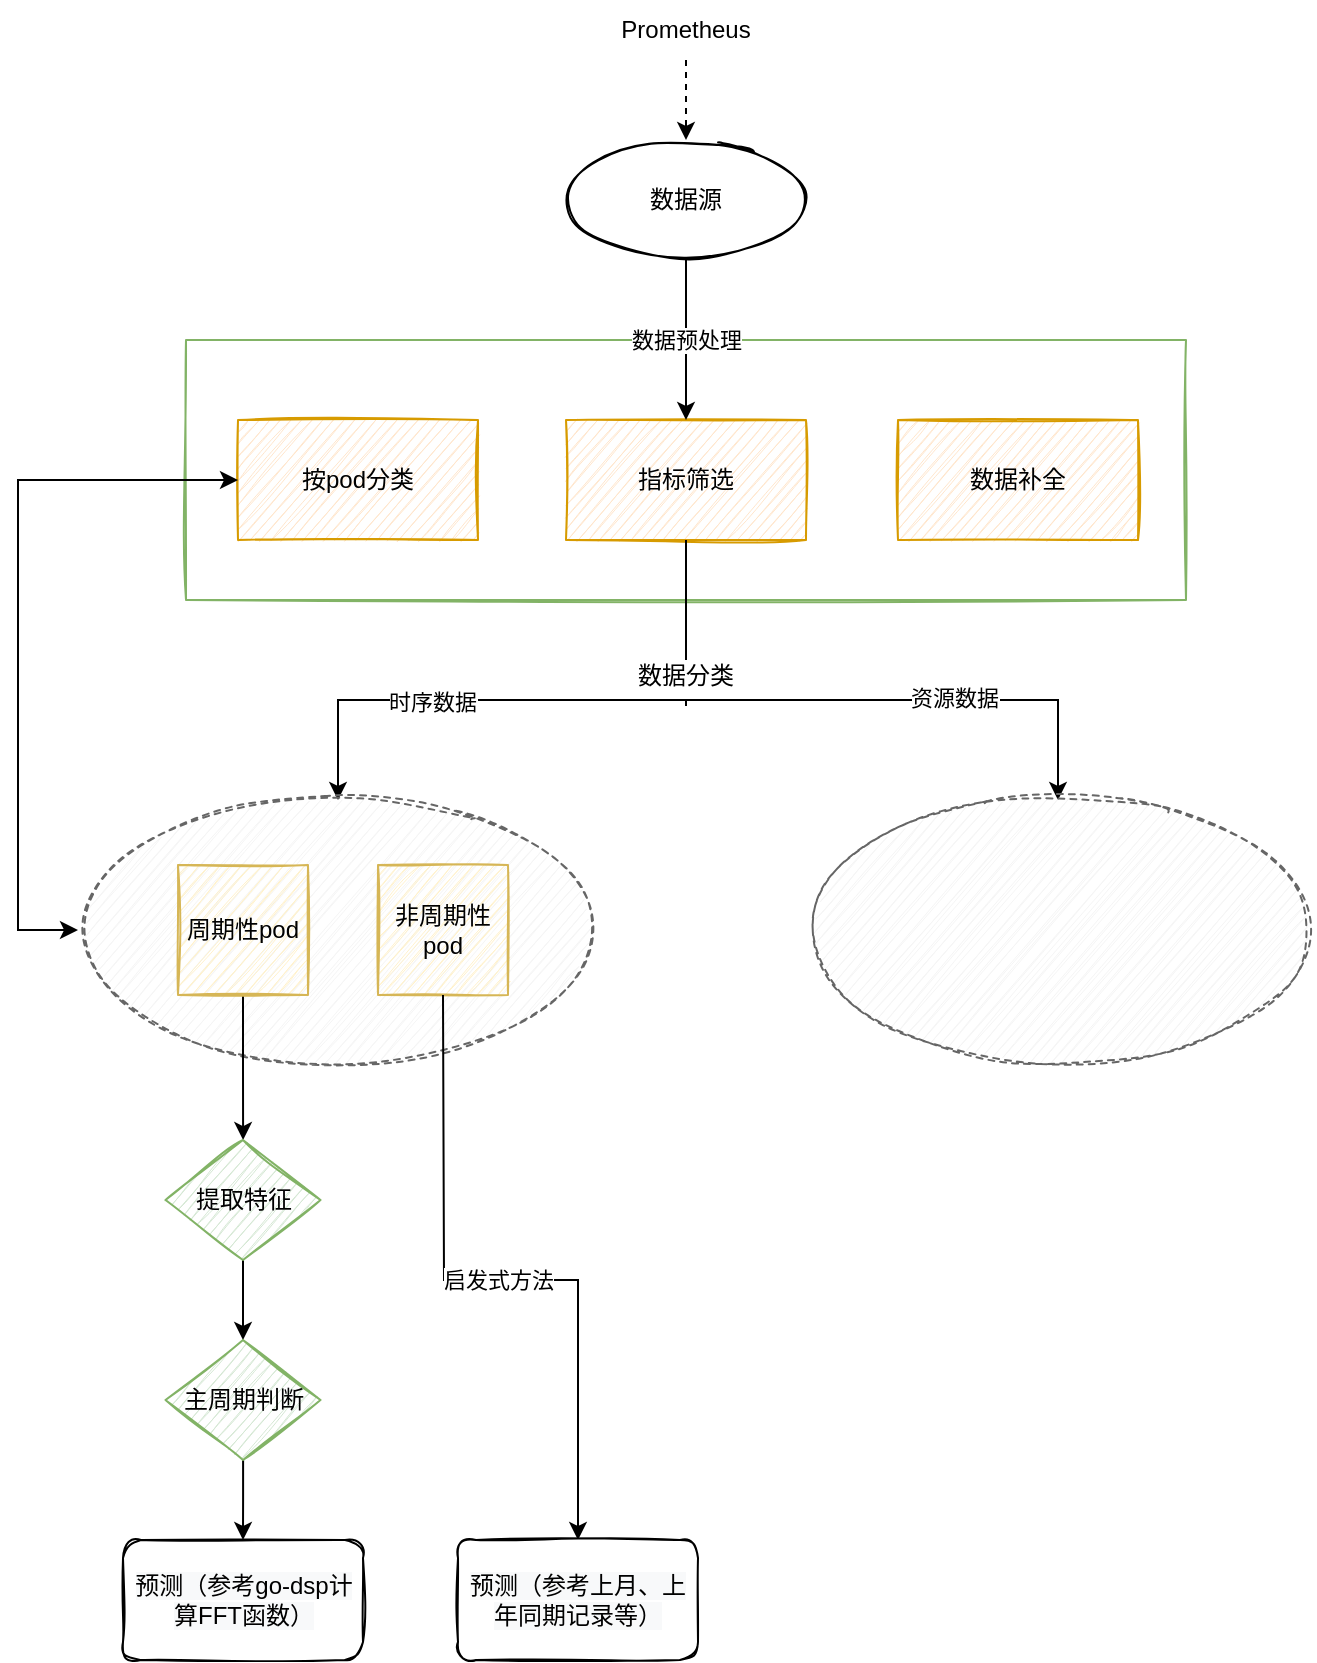 <mxfile version="20.1.1" type="github" pages="2">
  <diagram id="YCn-9LSZ1nXR-8B2seFL" name="Page-1">
    <mxGraphModel dx="788" dy="561" grid="1" gridSize="10" guides="1" tooltips="1" connect="1" arrows="1" fold="1" page="1" pageScale="1" pageWidth="827" pageHeight="1169" math="0" shadow="0">
      <root>
        <mxCell id="0" />
        <mxCell id="1" parent="0" />
        <mxCell id="oJGpAC8QhAhpul6vFdml-3" value="" style="edgeStyle=orthogonalEdgeStyle;rounded=0;orthogonalLoop=1;jettySize=auto;html=1;dashed=1;" edge="1" parent="1" source="oJGpAC8QhAhpul6vFdml-1" target="oJGpAC8QhAhpul6vFdml-2">
          <mxGeometry relative="1" as="geometry" />
        </mxCell>
        <mxCell id="oJGpAC8QhAhpul6vFdml-1" value="Prometheus" style="text;html=1;strokeColor=none;fillColor=none;align=center;verticalAlign=middle;whiteSpace=wrap;rounded=0;" vertex="1" parent="1">
          <mxGeometry x="354" y="30" width="60" height="30" as="geometry" />
        </mxCell>
        <mxCell id="oJGpAC8QhAhpul6vFdml-2" value="数据源" style="ellipse;whiteSpace=wrap;html=1;sketch=1;" vertex="1" parent="1">
          <mxGeometry x="324" y="100" width="120" height="60" as="geometry" />
        </mxCell>
        <mxCell id="oJGpAC8QhAhpul6vFdml-4" value="" style="rounded=0;whiteSpace=wrap;html=1;sketch=1;fillColor=#FFFFFF;strokeColor=#82b366;" vertex="1" parent="1">
          <mxGeometry x="134" y="200" width="500" height="130" as="geometry" />
        </mxCell>
        <mxCell id="oJGpAC8QhAhpul6vFdml-6" value="按pod分类" style="rounded=0;whiteSpace=wrap;html=1;sketch=1;fillColor=#ffe6cc;strokeColor=#d79b00;" vertex="1" parent="1">
          <mxGeometry x="160" y="240" width="120" height="60" as="geometry" />
        </mxCell>
        <mxCell id="oJGpAC8QhAhpul6vFdml-8" value="指标筛选" style="rounded=0;whiteSpace=wrap;html=1;sketch=1;fillColor=#ffe6cc;strokeColor=#d79b00;" vertex="1" parent="1">
          <mxGeometry x="324" y="240" width="120" height="60" as="geometry" />
        </mxCell>
        <mxCell id="oJGpAC8QhAhpul6vFdml-9" value="数据补全" style="rounded=0;whiteSpace=wrap;html=1;sketch=1;fillColor=#ffe6cc;strokeColor=#d79b00;" vertex="1" parent="1">
          <mxGeometry x="490" y="240" width="120" height="60" as="geometry" />
        </mxCell>
        <mxCell id="oJGpAC8QhAhpul6vFdml-10" value="" style="endArrow=classic;html=1;rounded=0;exitX=0.5;exitY=1;exitDx=0;exitDy=0;entryX=0.5;entryY=0;entryDx=0;entryDy=0;" edge="1" parent="1" source="oJGpAC8QhAhpul6vFdml-2" target="oJGpAC8QhAhpul6vFdml-8">
          <mxGeometry relative="1" as="geometry">
            <mxPoint x="354" y="170" as="sourcePoint" />
            <mxPoint x="454" y="170" as="targetPoint" />
          </mxGeometry>
        </mxCell>
        <mxCell id="oJGpAC8QhAhpul6vFdml-11" value="数据预处理" style="edgeLabel;resizable=0;html=1;align=center;verticalAlign=middle;sketch=1;fillColor=#FFFFFF;" connectable="0" vertex="1" parent="oJGpAC8QhAhpul6vFdml-10">
          <mxGeometry relative="1" as="geometry" />
        </mxCell>
        <mxCell id="oJGpAC8QhAhpul6vFdml-12" value="" style="endArrow=none;html=1;rounded=0;entryX=0.5;entryY=1;entryDx=0;entryDy=0;" edge="1" parent="1" target="oJGpAC8QhAhpul6vFdml-8">
          <mxGeometry width="50" height="50" relative="1" as="geometry">
            <mxPoint x="384" y="360" as="sourcePoint" />
            <mxPoint x="470" y="330" as="targetPoint" />
          </mxGeometry>
        </mxCell>
        <mxCell id="oJGpAC8QhAhpul6vFdml-13" value="数据分类" style="text;html=1;strokeColor=none;fillColor=none;align=center;verticalAlign=middle;whiteSpace=wrap;rounded=0;sketch=1;" vertex="1" parent="1">
          <mxGeometry x="354" y="353" width="60" height="30" as="geometry" />
        </mxCell>
        <mxCell id="oJGpAC8QhAhpul6vFdml-23" value="" style="edgeStyle=elbowEdgeStyle;elbow=vertical;endArrow=classic;html=1;rounded=0;exitX=0.5;exitY=1;exitDx=0;exitDy=0;" edge="1" parent="1" source="oJGpAC8QhAhpul6vFdml-13">
          <mxGeometry width="50" height="50" relative="1" as="geometry">
            <mxPoint x="460" y="380" as="sourcePoint" />
            <mxPoint x="570" y="430" as="targetPoint" />
            <Array as="points">
              <mxPoint x="630" y="380" />
            </Array>
          </mxGeometry>
        </mxCell>
        <mxCell id="oJGpAC8QhAhpul6vFdml-24" value="资源数据" style="edgeLabel;html=1;align=center;verticalAlign=middle;resizable=0;points=[];" vertex="1" connectable="0" parent="oJGpAC8QhAhpul6vFdml-23">
          <mxGeometry x="0.144" y="1" relative="1" as="geometry">
            <mxPoint as="offset" />
          </mxGeometry>
        </mxCell>
        <mxCell id="oJGpAC8QhAhpul6vFdml-25" value="" style="edgeStyle=elbowEdgeStyle;elbow=vertical;endArrow=classic;html=1;rounded=0;exitX=0.5;exitY=1;exitDx=0;exitDy=0;" edge="1" parent="1" source="oJGpAC8QhAhpul6vFdml-13">
          <mxGeometry width="50" height="50" relative="1" as="geometry">
            <mxPoint x="160" y="380" as="sourcePoint" />
            <mxPoint x="210" y="430" as="targetPoint" />
            <Array as="points">
              <mxPoint x="280" y="380" />
              <mxPoint x="320" y="380" />
              <mxPoint x="230" y="380" />
              <mxPoint x="220" y="400" />
            </Array>
          </mxGeometry>
        </mxCell>
        <mxCell id="oJGpAC8QhAhpul6vFdml-26" value="时序数据" style="edgeLabel;html=1;align=center;verticalAlign=middle;resizable=0;points=[];" vertex="1" connectable="0" parent="oJGpAC8QhAhpul6vFdml-25">
          <mxGeometry x="0.144" y="1" relative="1" as="geometry">
            <mxPoint as="offset" />
          </mxGeometry>
        </mxCell>
        <mxCell id="oJGpAC8QhAhpul6vFdml-27" value="" style="ellipse;whiteSpace=wrap;html=1;sketch=1;fillColor=#f5f5f5;fontColor=#333333;strokeColor=#666666;dashed=1;" vertex="1" parent="1">
          <mxGeometry x="80" y="430" width="260" height="130" as="geometry" />
        </mxCell>
        <mxCell id="oJGpAC8QhAhpul6vFdml-28" value="" style="ellipse;whiteSpace=wrap;html=1;sketch=1;fillColor=#f5f5f5;dashed=1;fontColor=#333333;strokeColor=#666666;" vertex="1" parent="1">
          <mxGeometry x="444" y="430" width="254" height="130" as="geometry" />
        </mxCell>
        <mxCell id="oJGpAC8QhAhpul6vFdml-34" value="" style="edgeStyle=orthogonalEdgeStyle;rounded=0;orthogonalLoop=1;jettySize=auto;html=1;" edge="1" parent="1" source="oJGpAC8QhAhpul6vFdml-29" target="oJGpAC8QhAhpul6vFdml-33">
          <mxGeometry relative="1" as="geometry" />
        </mxCell>
        <mxCell id="oJGpAC8QhAhpul6vFdml-29" value="周期性pod" style="whiteSpace=wrap;html=1;aspect=fixed;sketch=1;fillColor=#fff2cc;strokeColor=#d6b656;" vertex="1" parent="1">
          <mxGeometry x="130" y="462.5" width="65" height="65" as="geometry" />
        </mxCell>
        <mxCell id="oJGpAC8QhAhpul6vFdml-30" value="非周期性&lt;br&gt;pod" style="whiteSpace=wrap;html=1;aspect=fixed;sketch=1;fillColor=#fff2cc;strokeColor=#d6b656;" vertex="1" parent="1">
          <mxGeometry x="230" y="462.5" width="65" height="65" as="geometry" />
        </mxCell>
        <mxCell id="oJGpAC8QhAhpul6vFdml-31" value="" style="endArrow=classic;startArrow=classic;html=1;rounded=0;exitX=0;exitY=0.5;exitDx=0;exitDy=0;" edge="1" parent="1" source="oJGpAC8QhAhpul6vFdml-27">
          <mxGeometry width="50" height="50" relative="1" as="geometry">
            <mxPoint x="110" y="320" as="sourcePoint" />
            <mxPoint x="160" y="270" as="targetPoint" />
            <Array as="points">
              <mxPoint x="50" y="495" />
              <mxPoint x="50" y="270" />
            </Array>
          </mxGeometry>
        </mxCell>
        <mxCell id="oJGpAC8QhAhpul6vFdml-36" value="" style="edgeStyle=orthogonalEdgeStyle;rounded=0;orthogonalLoop=1;jettySize=auto;html=1;" edge="1" parent="1" source="oJGpAC8QhAhpul6vFdml-33" target="oJGpAC8QhAhpul6vFdml-35">
          <mxGeometry relative="1" as="geometry" />
        </mxCell>
        <mxCell id="oJGpAC8QhAhpul6vFdml-33" value="提取特征" style="rhombus;whiteSpace=wrap;html=1;fillColor=#d5e8d4;strokeColor=#82b366;sketch=1;" vertex="1" parent="1">
          <mxGeometry x="123.75" y="600" width="77.5" height="60" as="geometry" />
        </mxCell>
        <mxCell id="oJGpAC8QhAhpul6vFdml-38" value="" style="edgeStyle=orthogonalEdgeStyle;rounded=0;orthogonalLoop=1;jettySize=auto;html=1;" edge="1" parent="1" source="oJGpAC8QhAhpul6vFdml-35">
          <mxGeometry relative="1" as="geometry">
            <mxPoint x="162.5" y="800" as="targetPoint" />
          </mxGeometry>
        </mxCell>
        <mxCell id="oJGpAC8QhAhpul6vFdml-35" value="主周期判断" style="rhombus;whiteSpace=wrap;html=1;fillColor=#d5e8d4;strokeColor=#82b366;sketch=1;" vertex="1" parent="1">
          <mxGeometry x="123.75" y="700" width="77.5" height="60" as="geometry" />
        </mxCell>
        <mxCell id="oJGpAC8QhAhpul6vFdml-41" value="&lt;span style=&quot;caret-color: rgb(0, 0, 0); color: rgb(0, 0, 0); font-family: Helvetica; font-size: 12px; font-style: normal; font-variant-caps: normal; font-weight: 400; letter-spacing: normal; text-align: center; text-indent: 0px; text-transform: none; word-spacing: 0px; -webkit-text-stroke-width: 0px; background-color: rgb(248, 249, 250); text-decoration: none; float: none; display: inline !important;&quot;&gt;预测（参考go-dsp计算FFT函数）&lt;/span&gt;" style="rounded=1;whiteSpace=wrap;html=1;sketch=1;fillColor=#FFFFFF;" vertex="1" parent="1">
          <mxGeometry x="102.5" y="800" width="120" height="60" as="geometry" />
        </mxCell>
        <mxCell id="oJGpAC8QhAhpul6vFdml-42" value="启发式方法" style="endArrow=classic;html=1;rounded=0;exitX=0.5;exitY=1;exitDx=0;exitDy=0;entryX=0.5;entryY=0;entryDx=0;entryDy=0;" edge="1" parent="1" source="oJGpAC8QhAhpul6vFdml-30" target="oJGpAC8QhAhpul6vFdml-43">
          <mxGeometry width="50" height="50" relative="1" as="geometry">
            <mxPoint x="350" y="660" as="sourcePoint" />
            <mxPoint x="270" y="800" as="targetPoint" />
            <Array as="points">
              <mxPoint x="263" y="670" />
              <mxPoint x="330" y="670" />
            </Array>
          </mxGeometry>
        </mxCell>
        <mxCell id="oJGpAC8QhAhpul6vFdml-43" value="&lt;span style=&quot;caret-color: rgb(0, 0, 0); color: rgb(0, 0, 0); font-family: Helvetica; font-size: 12px; font-style: normal; font-variant-caps: normal; font-weight: 400; letter-spacing: normal; text-align: center; text-indent: 0px; text-transform: none; word-spacing: 0px; -webkit-text-stroke-width: 0px; background-color: rgb(248, 249, 250); text-decoration: none; float: none; display: inline !important;&quot;&gt;预测（参考上月、上年同期记录等）&lt;/span&gt;" style="rounded=1;whiteSpace=wrap;html=1;sketch=1;fillColor=#FFFFFF;" vertex="1" parent="1">
          <mxGeometry x="270" y="800" width="120" height="60" as="geometry" />
        </mxCell>
      </root>
    </mxGraphModel>
  </diagram>
  <diagram id="BnVX2TDHJi9XgaLCjJ5Y" name="Page-2">
    <mxGraphModel dx="946" dy="673" grid="1" gridSize="10" guides="1" tooltips="1" connect="1" arrows="1" fold="1" page="1" pageScale="1" pageWidth="827" pageHeight="1169" math="0" shadow="0">
      <root>
        <mxCell id="0" />
        <mxCell id="1" parent="0" />
      </root>
    </mxGraphModel>
  </diagram>
</mxfile>
